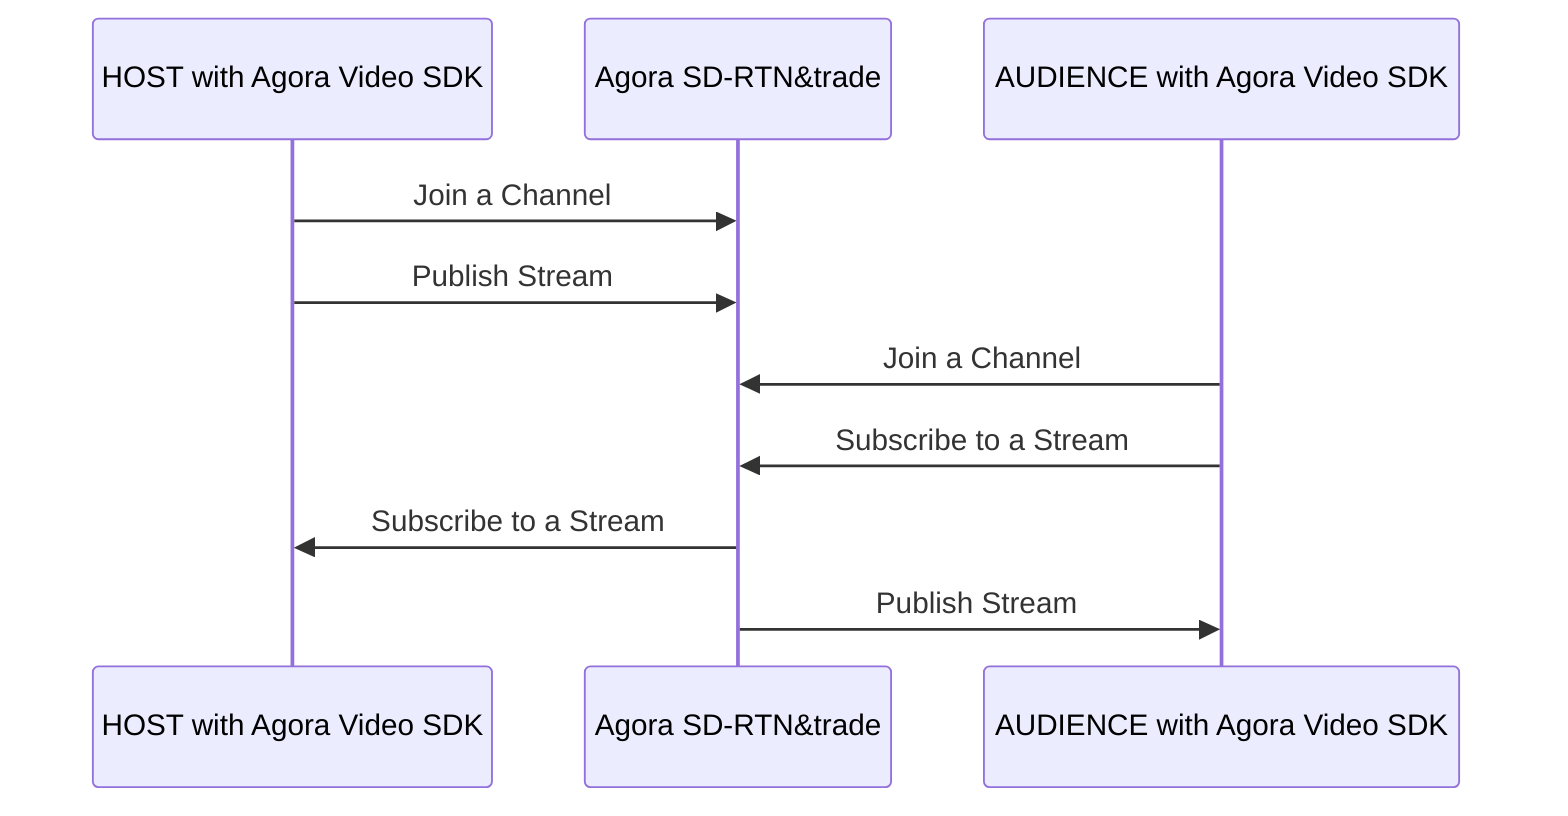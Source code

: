 sequenceDiagram
    participant Host as HOST with Agora Video SDK
    participant Agora as Agora SD-RTN&trade;
    participant Audience as AUDIENCE with Agora Video SDK

    Host ->> Agora: Join a Channel 
    Host ->> Agora: Publish Stream
    Audience ->> Agora: Join a Channel
    Audience ->> Agora: Subscribe to a Stream 
    Agora ->> Host: Subscribe to a Stream
    Agora ->> Audience: Publish Stream